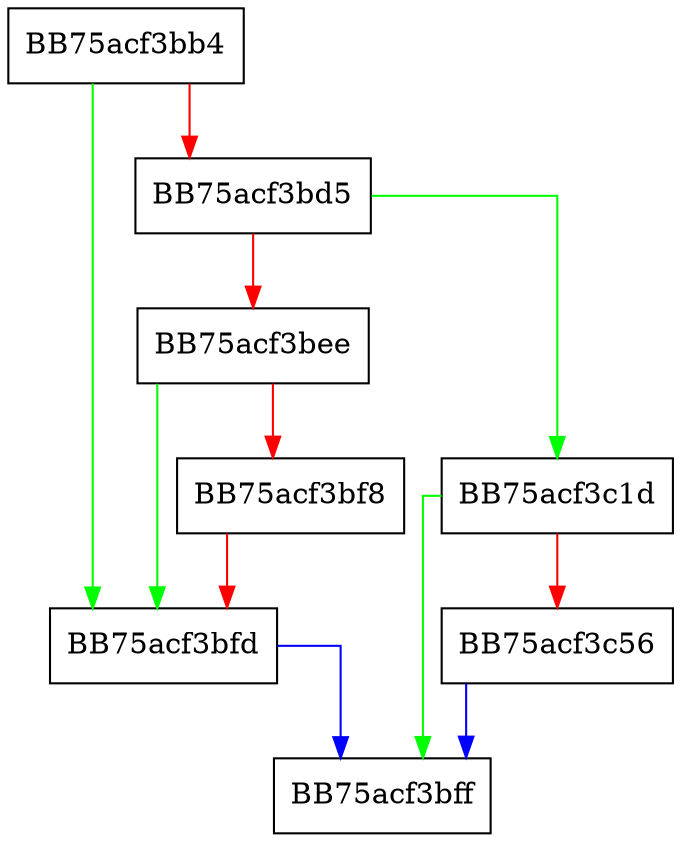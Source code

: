 digraph execute {
  node [shape="box"];
  graph [splines=ortho];
  BB75acf3bb4 -> BB75acf3bfd [color="green"];
  BB75acf3bb4 -> BB75acf3bd5 [color="red"];
  BB75acf3bd5 -> BB75acf3c1d [color="green"];
  BB75acf3bd5 -> BB75acf3bee [color="red"];
  BB75acf3bee -> BB75acf3bfd [color="green"];
  BB75acf3bee -> BB75acf3bf8 [color="red"];
  BB75acf3bf8 -> BB75acf3bfd [color="red"];
  BB75acf3bfd -> BB75acf3bff [color="blue"];
  BB75acf3c1d -> BB75acf3bff [color="green"];
  BB75acf3c1d -> BB75acf3c56 [color="red"];
  BB75acf3c56 -> BB75acf3bff [color="blue"];
}